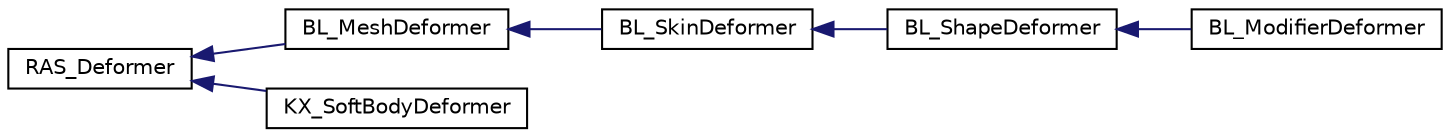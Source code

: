 digraph G
{
  edge [fontname="Helvetica",fontsize="10",labelfontname="Helvetica",labelfontsize="10"];
  node [fontname="Helvetica",fontsize="10",shape=record];
  rankdir=LR;
  Node1 [label="RAS_Deformer",height=0.2,width=0.4,color="black", fillcolor="white", style="filled",URL="$d7/dc3/classRAS__Deformer.html"];
  Node1 -> Node2 [dir=back,color="midnightblue",fontsize="10",style="solid",fontname="Helvetica"];
  Node2 [label="BL_MeshDeformer",height=0.2,width=0.4,color="black", fillcolor="white", style="filled",URL="$d2/dc5/classBL__MeshDeformer.html"];
  Node2 -> Node3 [dir=back,color="midnightblue",fontsize="10",style="solid",fontname="Helvetica"];
  Node3 [label="BL_SkinDeformer",height=0.2,width=0.4,color="black", fillcolor="white", style="filled",URL="$d2/d80/classBL__SkinDeformer.html"];
  Node3 -> Node4 [dir=back,color="midnightblue",fontsize="10",style="solid",fontname="Helvetica"];
  Node4 [label="BL_ShapeDeformer",height=0.2,width=0.4,color="black", fillcolor="white", style="filled",URL="$d6/d12/classBL__ShapeDeformer.html"];
  Node4 -> Node5 [dir=back,color="midnightblue",fontsize="10",style="solid",fontname="Helvetica"];
  Node5 [label="BL_ModifierDeformer",height=0.2,width=0.4,color="black", fillcolor="white", style="filled",URL="$d8/dbf/classBL__ModifierDeformer.html"];
  Node1 -> Node6 [dir=back,color="midnightblue",fontsize="10",style="solid",fontname="Helvetica"];
  Node6 [label="KX_SoftBodyDeformer",height=0.2,width=0.4,color="black", fillcolor="white", style="filled",URL="$d6/d77/classKX__SoftBodyDeformer.html"];
}
